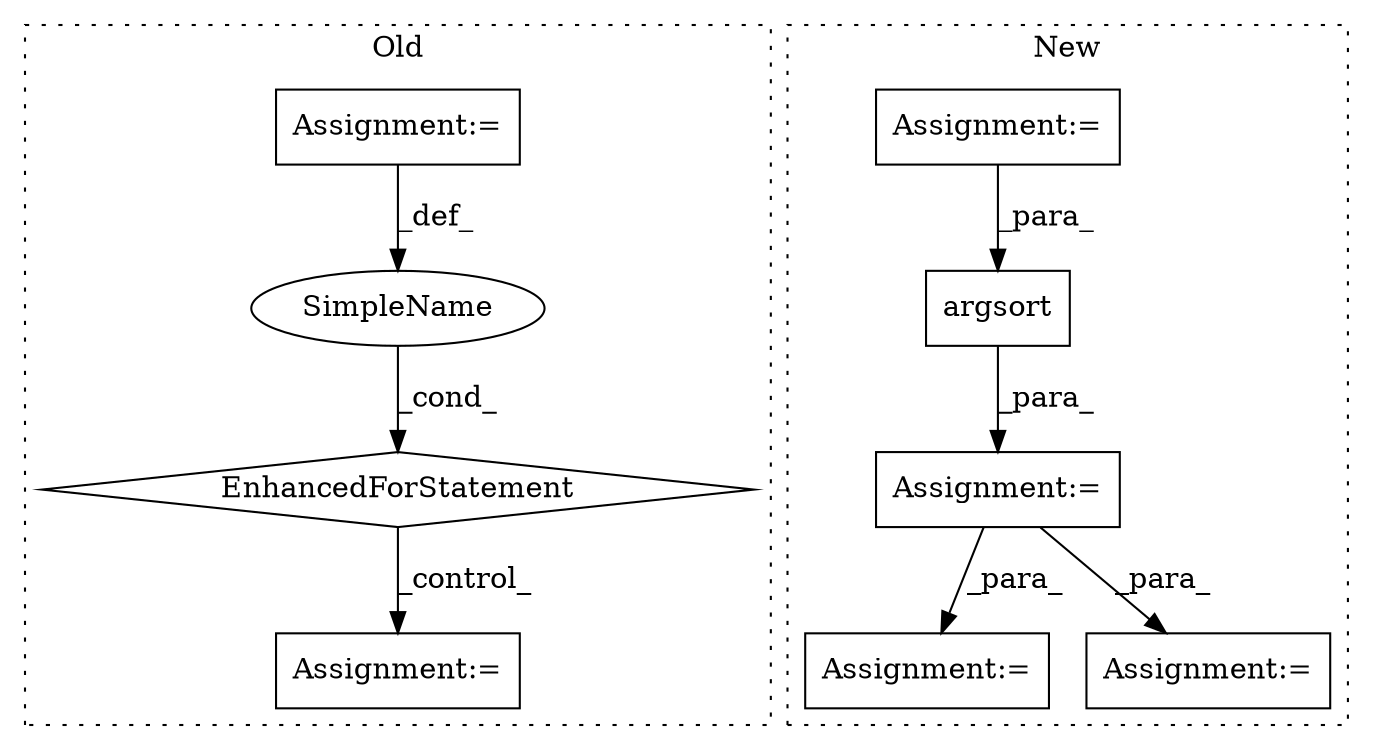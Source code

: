 digraph G {
subgraph cluster0 {
1 [label="EnhancedForStatement" a="70" s="572,664" l="67,2" shape="diamond"];
4 [label="Assignment:=" a="7" s="296" l="1" shape="box"];
8 [label="Assignment:=" a="7" s="718" l="2" shape="box"];
9 [label="SimpleName" a="42" s="643" l="5" shape="ellipse"];
label = "Old";
style="dotted";
}
subgraph cluster1 {
2 [label="argsort" a="32" s="294,311" l="8,1" shape="box"];
3 [label="Assignment:=" a="7" s="280" l="1" shape="box"];
5 [label="Assignment:=" a="7" s="334" l="1" shape="box"];
6 [label="Assignment:=" a="7" s="415" l="1" shape="box"];
7 [label="Assignment:=" a="7" s="219" l="1" shape="box"];
label = "New";
style="dotted";
}
1 -> 8 [label="_control_"];
2 -> 3 [label="_para_"];
3 -> 6 [label="_para_"];
3 -> 5 [label="_para_"];
4 -> 9 [label="_def_"];
7 -> 2 [label="_para_"];
9 -> 1 [label="_cond_"];
}